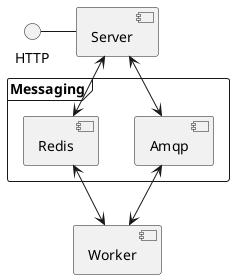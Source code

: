 @startuml
component [Server]
component [Worker]
frame Messaging { 
  [Redis]
  [Amqp]
}
component [Worker]
HTTP - Server
Server <-down-> Redis
Server <-> Amqp
Redis <-down-> Worker
Amqp <-> Worker
@enduml